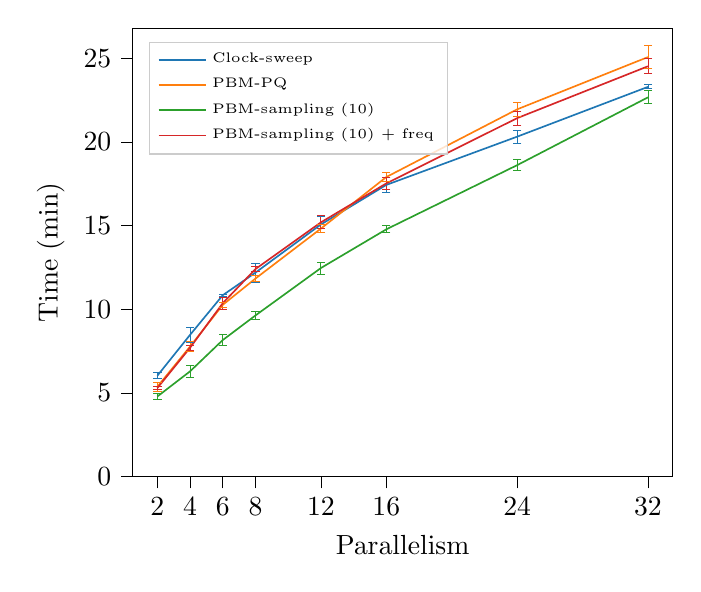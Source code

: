 % This file was created with tikzplotlib v0.10.1.
\begin{tikzpicture}

\definecolor{crimson2143940}{RGB}{214,39,40}
\definecolor{darkgray176}{RGB}{176,176,176}
\definecolor{darkorange25512714}{RGB}{255,127,14}
\definecolor{forestgreen4416044}{RGB}{44,160,44}
\definecolor{lightgray204}{RGB}{204,204,204}
\definecolor{steelblue31119180}{RGB}{31,119,180}

\begin{axis}[
legend cell align={left},
legend style={
  font=\tiny,
  fill opacity=0.8,
  draw opacity=1,
  text opacity=1,
  at={(0.03,0.97)},
  anchor=north west,
  draw=lightgray204
},
tick align=outside,
tick pos=left,
%title={Time vs parallelism - Sequential Scan Microbenchmarks},
x grid style={darkgray176},
xlabel={Parallelism},
xtick=data,
xmin=0.5, xmax=33.5,
xtick style={color=black},
y grid style={darkgray176},
ylabel={Time (min)},
ymin=0, ymax=26.791,
ytick style={color=black}
]
\path [draw=steelblue31119180, line width=0.3px]
(axis cs:2,5.86)
--(axis cs:2,6.193);

\path [draw=steelblue31119180, line width=0.3px]
(axis cs:4,7.999)
--(axis cs:4,8.935);

\path [draw=steelblue31119180, line width=0.3px]
(axis cs:6,10.769)
--(axis cs:6,10.904);

\path [draw=steelblue31119180, line width=0.3px]
(axis cs:8,11.619)
--(axis cs:8,12.754);

\path [draw=steelblue31119180, line width=0.3px]
(axis cs:12,14.593)
--(axis cs:12,15.534);

\path [draw=steelblue31119180, line width=0.3px]
(axis cs:16,16.969)
--(axis cs:16,17.884);

\path [draw=steelblue31119180, line width=0.3px]
(axis cs:24,19.928)
--(axis cs:24,20.692);

\path [draw=steelblue31119180, line width=0.3px]
(axis cs:32,23.168)
--(axis cs:32,23.405);

\addplot [line width=0.3px, steelblue31119180, mark=-, mark size=1.5, mark options={solid}, only marks, forget plot]
table {%
2 5.86
4 7.999
6 10.769
8 11.619
12 14.593
16 16.969
24 19.928
32 23.168
};
\addplot [line width=0.3px, steelblue31119180, mark=-, mark size=1.5, mark options={solid}, only marks, forget plot]
table {%
2 6.193
4 8.935
6 10.904
8 12.754
12 15.534
16 17.884
24 20.692
32 23.405
};
\path [draw=darkorange25512714, line width=0.3px]
(axis cs:2,5.106)
--(axis cs:2,5.627);

\path [draw=darkorange25512714, line width=0.3px]
(axis cs:4,7.487)
--(axis cs:4,8.053);

\path [draw=darkorange25512714, line width=0.3px]
(axis cs:6,10.088)
--(axis cs:6,10.432);

\path [draw=darkorange25512714, line width=0.3px]
(axis cs:8,11.673)
--(axis cs:8,11.994);

\path [draw=darkorange25512714, line width=0.3px]
(axis cs:12,14.561)
--(axis cs:12,15.072);

\path [draw=darkorange25512714, line width=0.3px]
(axis cs:16,17.612)
--(axis cs:16,18.182);

\path [draw=darkorange25512714, line width=0.3px]
(axis cs:24,21.533)
--(axis cs:24,22.353);

\path [draw=darkorange25512714, line width=0.3px]
(axis cs:32,24.398)
--(axis cs:32,25.736);

\addplot [line width=0.3px, darkorange25512714, mark=-, mark size=1.5, mark options={solid}, only marks, forget plot]
table {%
2 5.106
4 7.487
6 10.088
8 11.673
12 14.561
16 17.612
24 21.533
32 24.398
};
\addplot [line width=0.3px, darkorange25512714, mark=-, mark size=1.5, mark options={solid}, only marks, forget plot]
table {%
2 5.627
4 8.053
6 10.432
8 11.994
12 15.072
16 18.182
24 22.353
32 25.736
};
\path [draw=forestgreen4416044, line width=0.3px]
(axis cs:2,4.621)
--(axis cs:2,4.946);

\path [draw=forestgreen4416044, line width=0.3px]
(axis cs:4,5.905)
--(axis cs:4,6.669);

\path [draw=forestgreen4416044, line width=0.3px]
(axis cs:6,7.807)
--(axis cs:6,8.506);

\path [draw=forestgreen4416044, line width=0.3px]
(axis cs:8,9.408)
--(axis cs:8,9.845);

\path [draw=forestgreen4416044, line width=0.3px]
(axis cs:12,12.103)
--(axis cs:12,12.817);

\path [draw=forestgreen4416044, line width=0.3px]
(axis cs:16,14.562)
--(axis cs:16,14.984);

\path [draw=forestgreen4416044, line width=0.3px]
(axis cs:24,18.286)
--(axis cs:24,18.927);

\path [draw=forestgreen4416044, line width=0.3px]
(axis cs:32,22.271)
--(axis cs:32,23.049);

\addplot [line width=0.3px, forestgreen4416044, mark=-, mark size=1.5, mark options={solid}, only marks, forget plot]
table {%
2 4.621
4 5.905
6 7.807
8 9.408
12 12.103
16 14.562
24 18.286
32 22.271
};
\addplot [line width=0.3px, forestgreen4416044, mark=-, mark size=1.5, mark options={solid}, only marks, forget plot]
table {%
2 4.946
4 6.669
6 8.506
8 9.845
12 12.817
16 14.984
24 18.927
32 23.049
};
\path [draw=crimson2143940, line width=0.3px]
(axis cs:2,5.192)
--(axis cs:2,5.388);

\path [draw=crimson2143940, line width=0.3px]
(axis cs:4,7.536)
--(axis cs:4,7.858);

\path [draw=crimson2143940, line width=0.3px]
(axis cs:6,9.991)
--(axis cs:6,10.729);

\path [draw=crimson2143940, line width=0.3px]
(axis cs:8,12.243)
--(axis cs:8,12.557);

\path [draw=crimson2143940, line width=0.3px]
(axis cs:12,14.804)
--(axis cs:12,15.576);

\path [draw=crimson2143940, line width=0.3px]
(axis cs:16,17.16)
--(axis cs:16,17.873);

\path [draw=crimson2143940, line width=0.3px]
(axis cs:24,21.011)
--(axis cs:24,21.822);

\path [draw=crimson2143940, line width=0.3px]
(axis cs:32,24.076)
--(axis cs:32,24.957);

\addplot [line width=0.3px, crimson2143940, mark=-, mark size=1.5, mark options={solid}, only marks, forget plot]
table {%
2 5.192
4 7.536
6 9.991
8 12.243
12 14.804
16 17.16
24 21.011
32 24.076
};
\addplot [line width=0.3px, crimson2143940, mark=-, mark size=1.5, mark options={solid}, only marks, forget plot]
table {%
2 5.388
4 7.858
6 10.729
8 12.557
12 15.576
16 17.873
24 21.822
32 24.957
};
\addplot [semithick, steelblue31119180]
table {%
2 6.027
4 8.467
6 10.837
8 12.187
12 15.063
16 17.427
24 20.31
32 23.287
};
\addlegendentry{Clock-sweep}
\addplot [semithick, darkorange25512714]
table {%
2 5.367
4 7.77
6 10.26
8 11.833
12 14.817
16 17.897
24 21.943
32 25.067
};
\addlegendentry{PBM-PQ}
\addplot [semithick, forestgreen4416044]
table {%
2 4.783
4 6.287
6 8.157
8 9.627
12 12.46
16 14.773
24 18.607
32 22.66
};
\addlegendentry{PBM-sampling (10)}
\addplot [semithick, crimson2143940]
table {%
2 5.29
4 7.697
6 10.36
8 12.4
12 15.19
16 17.517
24 21.417
32 24.517
};
\addlegendentry{PBM-sampling (10) + freq}
\end{axis}

\end{tikzpicture}
